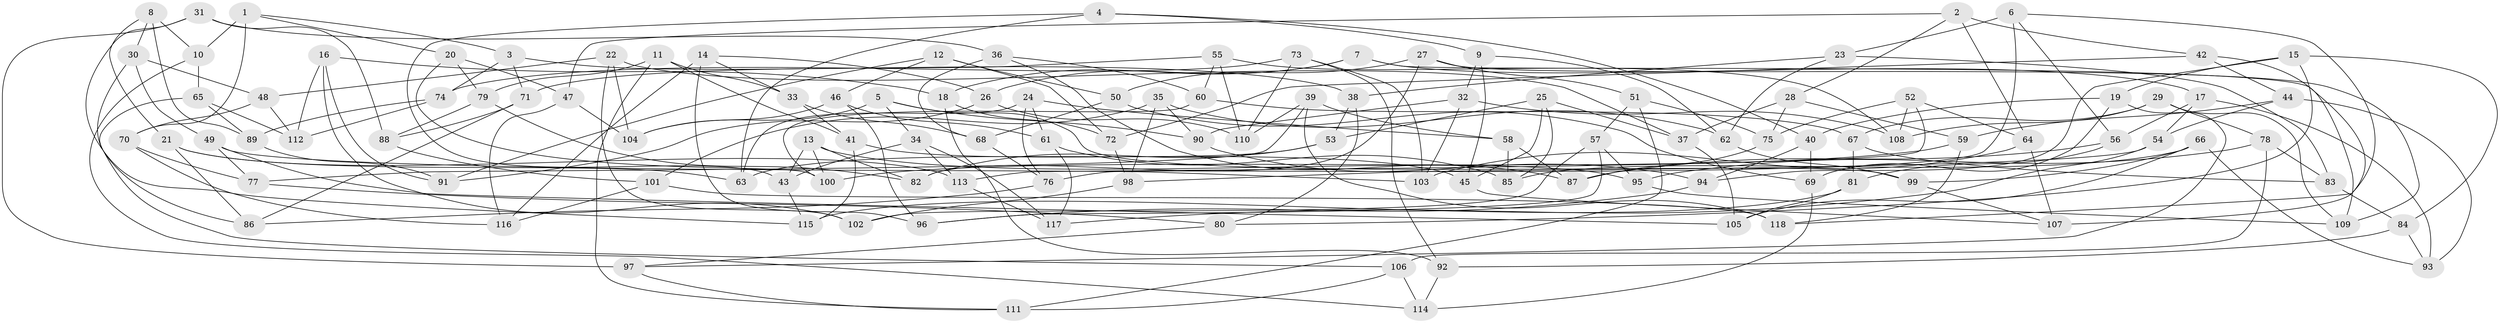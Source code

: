 // coarse degree distribution, {6: 0.46153846153846156, 5: 0.05128205128205128, 4: 0.48717948717948717}
// Generated by graph-tools (version 1.1) at 2025/24/03/03/25 07:24:24]
// undirected, 118 vertices, 236 edges
graph export_dot {
graph [start="1"]
  node [color=gray90,style=filled];
  1;
  2;
  3;
  4;
  5;
  6;
  7;
  8;
  9;
  10;
  11;
  12;
  13;
  14;
  15;
  16;
  17;
  18;
  19;
  20;
  21;
  22;
  23;
  24;
  25;
  26;
  27;
  28;
  29;
  30;
  31;
  32;
  33;
  34;
  35;
  36;
  37;
  38;
  39;
  40;
  41;
  42;
  43;
  44;
  45;
  46;
  47;
  48;
  49;
  50;
  51;
  52;
  53;
  54;
  55;
  56;
  57;
  58;
  59;
  60;
  61;
  62;
  63;
  64;
  65;
  66;
  67;
  68;
  69;
  70;
  71;
  72;
  73;
  74;
  75;
  76;
  77;
  78;
  79;
  80;
  81;
  82;
  83;
  84;
  85;
  86;
  87;
  88;
  89;
  90;
  91;
  92;
  93;
  94;
  95;
  96;
  97;
  98;
  99;
  100;
  101;
  102;
  103;
  104;
  105;
  106;
  107;
  108;
  109;
  110;
  111;
  112;
  113;
  114;
  115;
  116;
  117;
  118;
  1 -- 20;
  1 -- 70;
  1 -- 10;
  1 -- 3;
  2 -- 28;
  2 -- 47;
  2 -- 64;
  2 -- 42;
  3 -- 74;
  3 -- 71;
  3 -- 38;
  4 -- 9;
  4 -- 40;
  4 -- 43;
  4 -- 63;
  5 -- 99;
  5 -- 34;
  5 -- 90;
  5 -- 104;
  6 -- 76;
  6 -- 56;
  6 -- 118;
  6 -- 23;
  7 -- 18;
  7 -- 26;
  7 -- 109;
  7 -- 17;
  8 -- 30;
  8 -- 21;
  8 -- 10;
  8 -- 89;
  9 -- 45;
  9 -- 32;
  9 -- 62;
  10 -- 114;
  10 -- 65;
  11 -- 33;
  11 -- 41;
  11 -- 111;
  11 -- 79;
  12 -- 46;
  12 -- 50;
  12 -- 91;
  12 -- 72;
  13 -- 82;
  13 -- 100;
  13 -- 43;
  13 -- 95;
  14 -- 96;
  14 -- 116;
  14 -- 26;
  14 -- 33;
  15 -- 80;
  15 -- 84;
  15 -- 19;
  15 -- 94;
  16 -- 18;
  16 -- 102;
  16 -- 112;
  16 -- 91;
  17 -- 56;
  17 -- 54;
  17 -- 93;
  18 -- 72;
  18 -- 92;
  19 -- 97;
  19 -- 40;
  19 -- 69;
  20 -- 100;
  20 -- 47;
  20 -- 79;
  21 -- 63;
  21 -- 113;
  21 -- 86;
  22 -- 37;
  22 -- 48;
  22 -- 104;
  22 -- 102;
  23 -- 83;
  23 -- 62;
  23 -- 38;
  24 -- 61;
  24 -- 63;
  24 -- 58;
  24 -- 76;
  25 -- 85;
  25 -- 37;
  25 -- 53;
  25 -- 45;
  26 -- 91;
  26 -- 110;
  27 -- 50;
  27 -- 51;
  27 -- 82;
  27 -- 109;
  28 -- 59;
  28 -- 37;
  28 -- 75;
  29 -- 67;
  29 -- 78;
  29 -- 109;
  29 -- 108;
  30 -- 86;
  30 -- 49;
  30 -- 48;
  31 -- 97;
  31 -- 115;
  31 -- 88;
  31 -- 36;
  32 -- 90;
  32 -- 108;
  32 -- 103;
  33 -- 41;
  33 -- 68;
  34 -- 117;
  34 -- 113;
  34 -- 43;
  35 -- 90;
  35 -- 101;
  35 -- 62;
  35 -- 98;
  36 -- 60;
  36 -- 68;
  36 -- 87;
  37 -- 105;
  38 -- 80;
  38 -- 53;
  39 -- 58;
  39 -- 77;
  39 -- 118;
  39 -- 110;
  40 -- 94;
  40 -- 69;
  41 -- 115;
  41 -- 45;
  42 -- 44;
  42 -- 107;
  42 -- 72;
  43 -- 115;
  44 -- 93;
  44 -- 59;
  44 -- 54;
  45 -- 107;
  46 -- 104;
  46 -- 96;
  46 -- 61;
  47 -- 116;
  47 -- 104;
  48 -- 112;
  48 -- 70;
  49 -- 77;
  49 -- 105;
  49 -- 103;
  50 -- 68;
  50 -- 69;
  51 -- 111;
  51 -- 75;
  51 -- 57;
  52 -- 108;
  52 -- 113;
  52 -- 75;
  52 -- 64;
  53 -- 63;
  53 -- 82;
  54 -- 117;
  54 -- 98;
  55 -- 110;
  55 -- 108;
  55 -- 71;
  55 -- 60;
  56 -- 81;
  56 -- 87;
  57 -- 95;
  57 -- 102;
  57 -- 96;
  58 -- 85;
  58 -- 87;
  59 -- 100;
  59 -- 118;
  60 -- 100;
  60 -- 67;
  61 -- 117;
  61 -- 85;
  62 -- 99;
  64 -- 103;
  64 -- 107;
  65 -- 112;
  65 -- 89;
  65 -- 106;
  66 -- 93;
  66 -- 105;
  66 -- 99;
  66 -- 85;
  67 -- 83;
  67 -- 81;
  68 -- 76;
  69 -- 114;
  70 -- 77;
  70 -- 116;
  71 -- 86;
  71 -- 88;
  72 -- 98;
  73 -- 103;
  73 -- 74;
  73 -- 92;
  73 -- 110;
  74 -- 112;
  74 -- 89;
  75 -- 87;
  76 -- 86;
  77 -- 80;
  78 -- 83;
  78 -- 106;
  78 -- 95;
  79 -- 88;
  79 -- 82;
  80 -- 97;
  81 -- 115;
  81 -- 105;
  83 -- 84;
  84 -- 92;
  84 -- 93;
  88 -- 101;
  89 -- 91;
  90 -- 94;
  92 -- 114;
  94 -- 96;
  95 -- 109;
  97 -- 111;
  98 -- 102;
  99 -- 107;
  101 -- 118;
  101 -- 116;
  106 -- 114;
  106 -- 111;
  113 -- 117;
}
